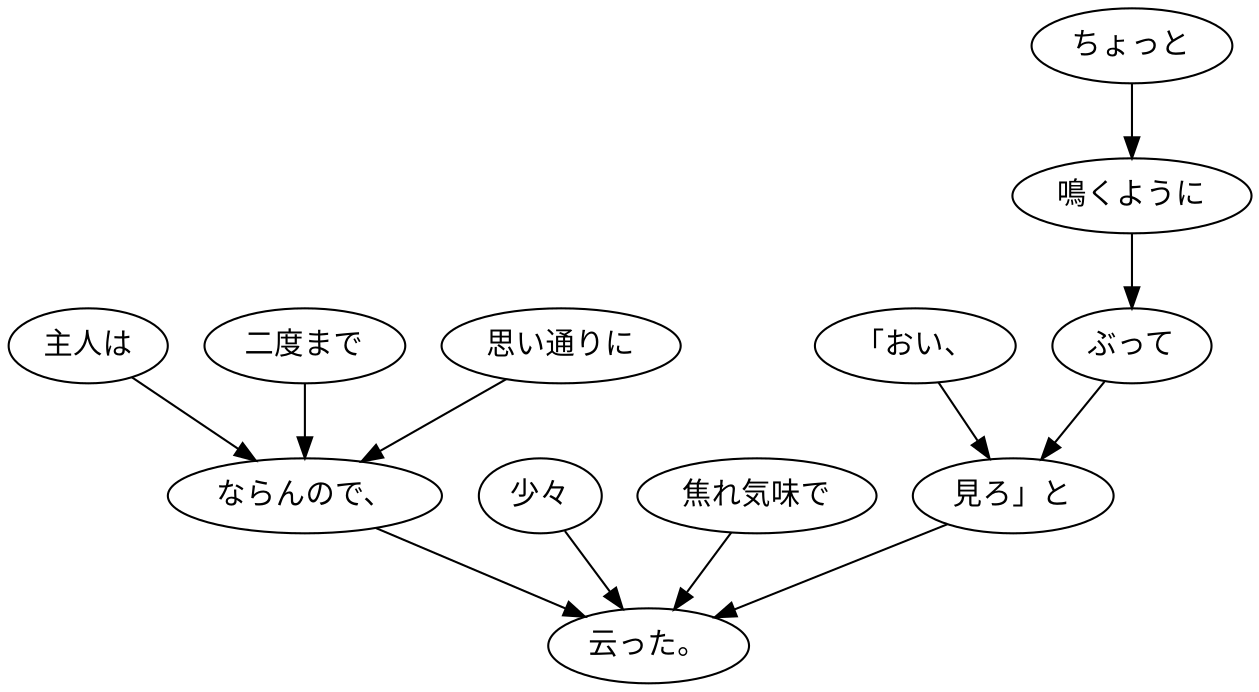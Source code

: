 digraph graph4561 {
	node0 [label="主人は"];
	node1 [label="二度まで"];
	node2 [label="思い通りに"];
	node3 [label="ならんので、"];
	node4 [label="少々"];
	node5 [label="焦れ気味で"];
	node6 [label="「おい、"];
	node7 [label="ちょっと"];
	node8 [label="鳴くように"];
	node9 [label="ぶって"];
	node10 [label="見ろ」と"];
	node11 [label="云った。"];
	node0 -> node3;
	node1 -> node3;
	node2 -> node3;
	node3 -> node11;
	node4 -> node11;
	node5 -> node11;
	node6 -> node10;
	node7 -> node8;
	node8 -> node9;
	node9 -> node10;
	node10 -> node11;
}
